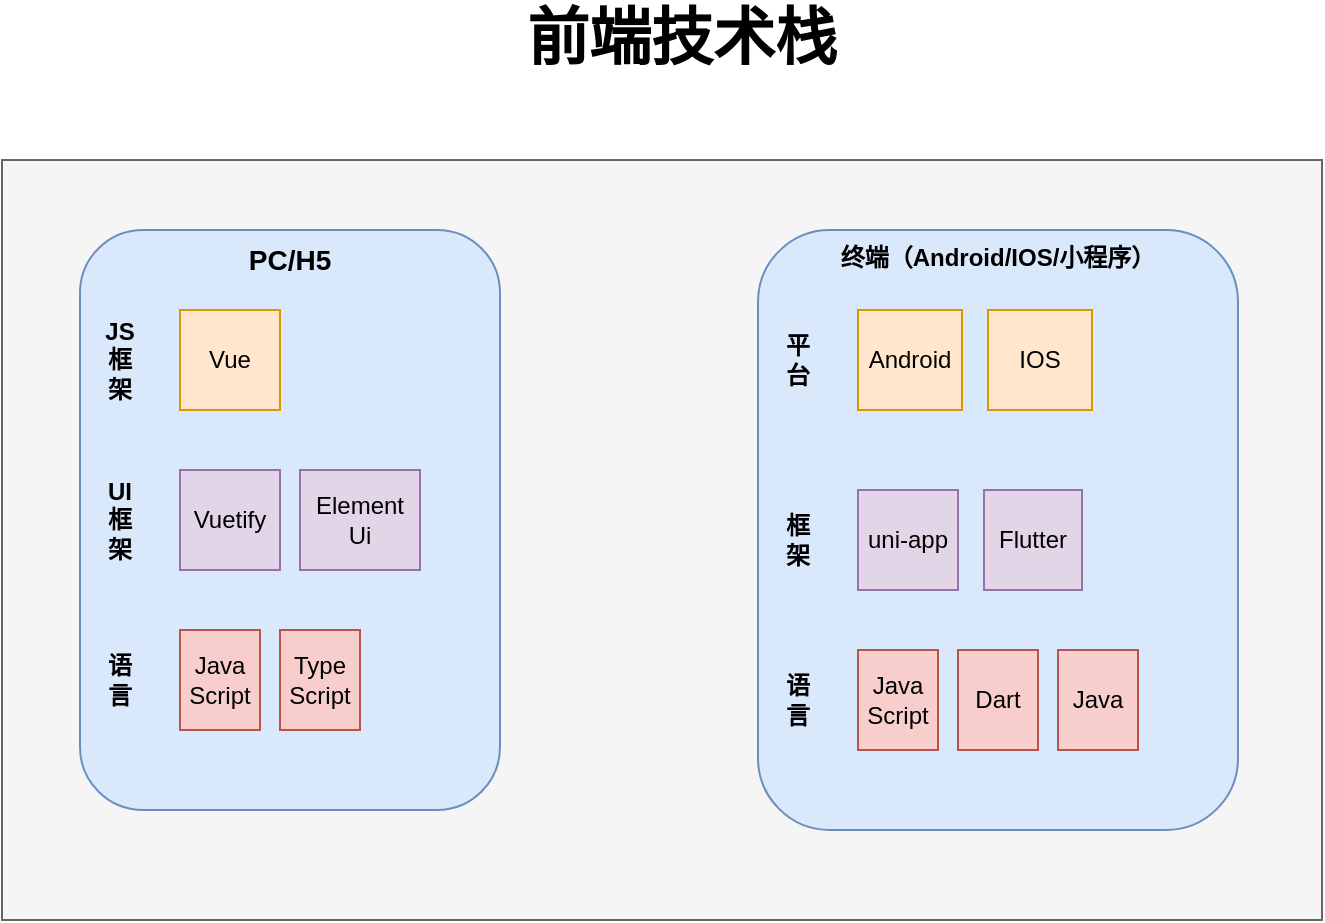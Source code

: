 <mxfile version="21.0.6" type="github">
  <diagram name="第 1 页" id="b_Ps88_xSbSeeQ5jZP6x">
    <mxGraphModel dx="1886" dy="820" grid="0" gridSize="10" guides="1" tooltips="1" connect="1" arrows="1" fold="1" page="1" pageScale="1" pageWidth="1200" pageHeight="1600" math="0" shadow="0">
      <root>
        <mxCell id="0" />
        <mxCell id="1" parent="0" />
        <mxCell id="g1V0Y7g1Ap4DoWxWMUA4-1" value="" style="rounded=0;whiteSpace=wrap;html=1;fillColor=#f5f5f5;fontColor=#333333;strokeColor=#666666;verticalAlign=top;fontSize=16;fontStyle=1" vertex="1" parent="1">
          <mxGeometry x="200" y="140" width="660" height="380" as="geometry" />
        </mxCell>
        <mxCell id="g1V0Y7g1Ap4DoWxWMUA4-3" value="前端技术栈" style="text;html=1;strokeColor=none;fillColor=none;align=center;verticalAlign=middle;whiteSpace=wrap;rounded=0;fontStyle=1;fontSize=31;" vertex="1" parent="1">
          <mxGeometry x="400" y="64" width="280" height="30" as="geometry" />
        </mxCell>
        <mxCell id="g1V0Y7g1Ap4DoWxWMUA4-4" value="PC/H5" style="rounded=1;whiteSpace=wrap;html=1;fillColor=#dae8fc;strokeColor=#6c8ebf;verticalAlign=top;fontStyle=1;fontSize=14;" vertex="1" parent="1">
          <mxGeometry x="239" y="175" width="210" height="290" as="geometry" />
        </mxCell>
        <mxCell id="g1V0Y7g1Ap4DoWxWMUA4-6" value="Vue" style="rounded=0;whiteSpace=wrap;html=1;fillColor=#ffe6cc;strokeColor=#d79b00;" vertex="1" parent="1">
          <mxGeometry x="289" y="215" width="50" height="50" as="geometry" />
        </mxCell>
        <mxCell id="g1V0Y7g1Ap4DoWxWMUA4-7" value="JS框架" style="text;html=1;strokeColor=none;fillColor=none;align=center;verticalAlign=middle;whiteSpace=wrap;rounded=0;fontStyle=1" vertex="1" parent="1">
          <mxGeometry x="249" y="225" width="20" height="30" as="geometry" />
        </mxCell>
        <mxCell id="g1V0Y7g1Ap4DoWxWMUA4-8" value="UI框架" style="text;html=1;strokeColor=none;fillColor=none;align=center;verticalAlign=middle;whiteSpace=wrap;rounded=0;fontStyle=1" vertex="1" parent="1">
          <mxGeometry x="249" y="305" width="20" height="30" as="geometry" />
        </mxCell>
        <mxCell id="g1V0Y7g1Ap4DoWxWMUA4-9" value="Vuetify" style="rounded=0;whiteSpace=wrap;html=1;fillColor=#e1d5e7;strokeColor=#9673a6;" vertex="1" parent="1">
          <mxGeometry x="289" y="295" width="50" height="50" as="geometry" />
        </mxCell>
        <mxCell id="g1V0Y7g1Ap4DoWxWMUA4-10" value="Element&lt;br&gt;Ui" style="rounded=0;whiteSpace=wrap;html=1;fillColor=#e1d5e7;strokeColor=#9673a6;" vertex="1" parent="1">
          <mxGeometry x="349" y="295" width="60" height="50" as="geometry" />
        </mxCell>
        <mxCell id="g1V0Y7g1Ap4DoWxWMUA4-11" value="终端（Android/IOS/小程序）" style="rounded=1;whiteSpace=wrap;html=1;fillColor=#dae8fc;strokeColor=#6c8ebf;verticalAlign=top;fontStyle=1" vertex="1" parent="1">
          <mxGeometry x="578" y="175" width="240" height="300" as="geometry" />
        </mxCell>
        <mxCell id="g1V0Y7g1Ap4DoWxWMUA4-12" value="Android" style="rounded=0;whiteSpace=wrap;html=1;fillColor=#ffe6cc;strokeColor=#d79b00;" vertex="1" parent="1">
          <mxGeometry x="628" y="215" width="52" height="50" as="geometry" />
        </mxCell>
        <mxCell id="g1V0Y7g1Ap4DoWxWMUA4-14" value="平台" style="text;html=1;strokeColor=none;fillColor=none;align=center;verticalAlign=middle;whiteSpace=wrap;rounded=0;fontStyle=1" vertex="1" parent="1">
          <mxGeometry x="588" y="225" width="20" height="30" as="geometry" />
        </mxCell>
        <mxCell id="g1V0Y7g1Ap4DoWxWMUA4-15" value="IOS" style="rounded=0;whiteSpace=wrap;html=1;fillColor=#ffe6cc;strokeColor=#d79b00;" vertex="1" parent="1">
          <mxGeometry x="693" y="215" width="52" height="50" as="geometry" />
        </mxCell>
        <mxCell id="g1V0Y7g1Ap4DoWxWMUA4-16" value="框架" style="text;html=1;strokeColor=none;fillColor=none;align=center;verticalAlign=middle;whiteSpace=wrap;rounded=0;fontStyle=1" vertex="1" parent="1">
          <mxGeometry x="588" y="315" width="20" height="30" as="geometry" />
        </mxCell>
        <mxCell id="g1V0Y7g1Ap4DoWxWMUA4-17" value="uni-app" style="rounded=0;whiteSpace=wrap;html=1;fillColor=#e1d5e7;strokeColor=#9673a6;" vertex="1" parent="1">
          <mxGeometry x="628" y="305" width="50" height="50" as="geometry" />
        </mxCell>
        <mxCell id="g1V0Y7g1Ap4DoWxWMUA4-18" value="Flutter" style="rounded=0;whiteSpace=wrap;html=1;fillColor=#e1d5e7;strokeColor=#9673a6;" vertex="1" parent="1">
          <mxGeometry x="691" y="305" width="49" height="50" as="geometry" />
        </mxCell>
        <mxCell id="g1V0Y7g1Ap4DoWxWMUA4-19" value="语言" style="text;html=1;strokeColor=none;fillColor=none;align=center;verticalAlign=middle;whiteSpace=wrap;rounded=0;fontStyle=1" vertex="1" parent="1">
          <mxGeometry x="588" y="395" width="20" height="30" as="geometry" />
        </mxCell>
        <mxCell id="g1V0Y7g1Ap4DoWxWMUA4-20" value="Java&lt;br&gt;Script" style="rounded=0;html=1;fillColor=#f8cecc;strokeColor=#b85450;whiteSpace=wrap;" vertex="1" parent="1">
          <mxGeometry x="628" y="385" width="40" height="50" as="geometry" />
        </mxCell>
        <mxCell id="g1V0Y7g1Ap4DoWxWMUA4-21" value="Dart" style="rounded=0;whiteSpace=wrap;html=1;fillColor=#f8cecc;strokeColor=#b85450;" vertex="1" parent="1">
          <mxGeometry x="678" y="385" width="40" height="50" as="geometry" />
        </mxCell>
        <mxCell id="g1V0Y7g1Ap4DoWxWMUA4-22" value="Java" style="rounded=0;whiteSpace=wrap;html=1;fillColor=#f8cecc;strokeColor=#b85450;" vertex="1" parent="1">
          <mxGeometry x="728" y="385" width="40" height="50" as="geometry" />
        </mxCell>
        <mxCell id="g1V0Y7g1Ap4DoWxWMUA4-23" value="语言" style="text;html=1;strokeColor=none;fillColor=none;align=center;verticalAlign=middle;whiteSpace=wrap;rounded=0;fontStyle=1" vertex="1" parent="1">
          <mxGeometry x="249" y="385" width="20" height="30" as="geometry" />
        </mxCell>
        <mxCell id="g1V0Y7g1Ap4DoWxWMUA4-24" value="Java&lt;br&gt;Script" style="rounded=0;html=1;fillColor=#f8cecc;strokeColor=#b85450;whiteSpace=wrap;" vertex="1" parent="1">
          <mxGeometry x="289" y="375" width="40" height="50" as="geometry" />
        </mxCell>
        <mxCell id="g1V0Y7g1Ap4DoWxWMUA4-25" value="Type&lt;br&gt;Script" style="rounded=0;whiteSpace=wrap;html=1;fillColor=#f8cecc;strokeColor=#b85450;" vertex="1" parent="1">
          <mxGeometry x="339" y="375" width="40" height="50" as="geometry" />
        </mxCell>
      </root>
    </mxGraphModel>
  </diagram>
</mxfile>
